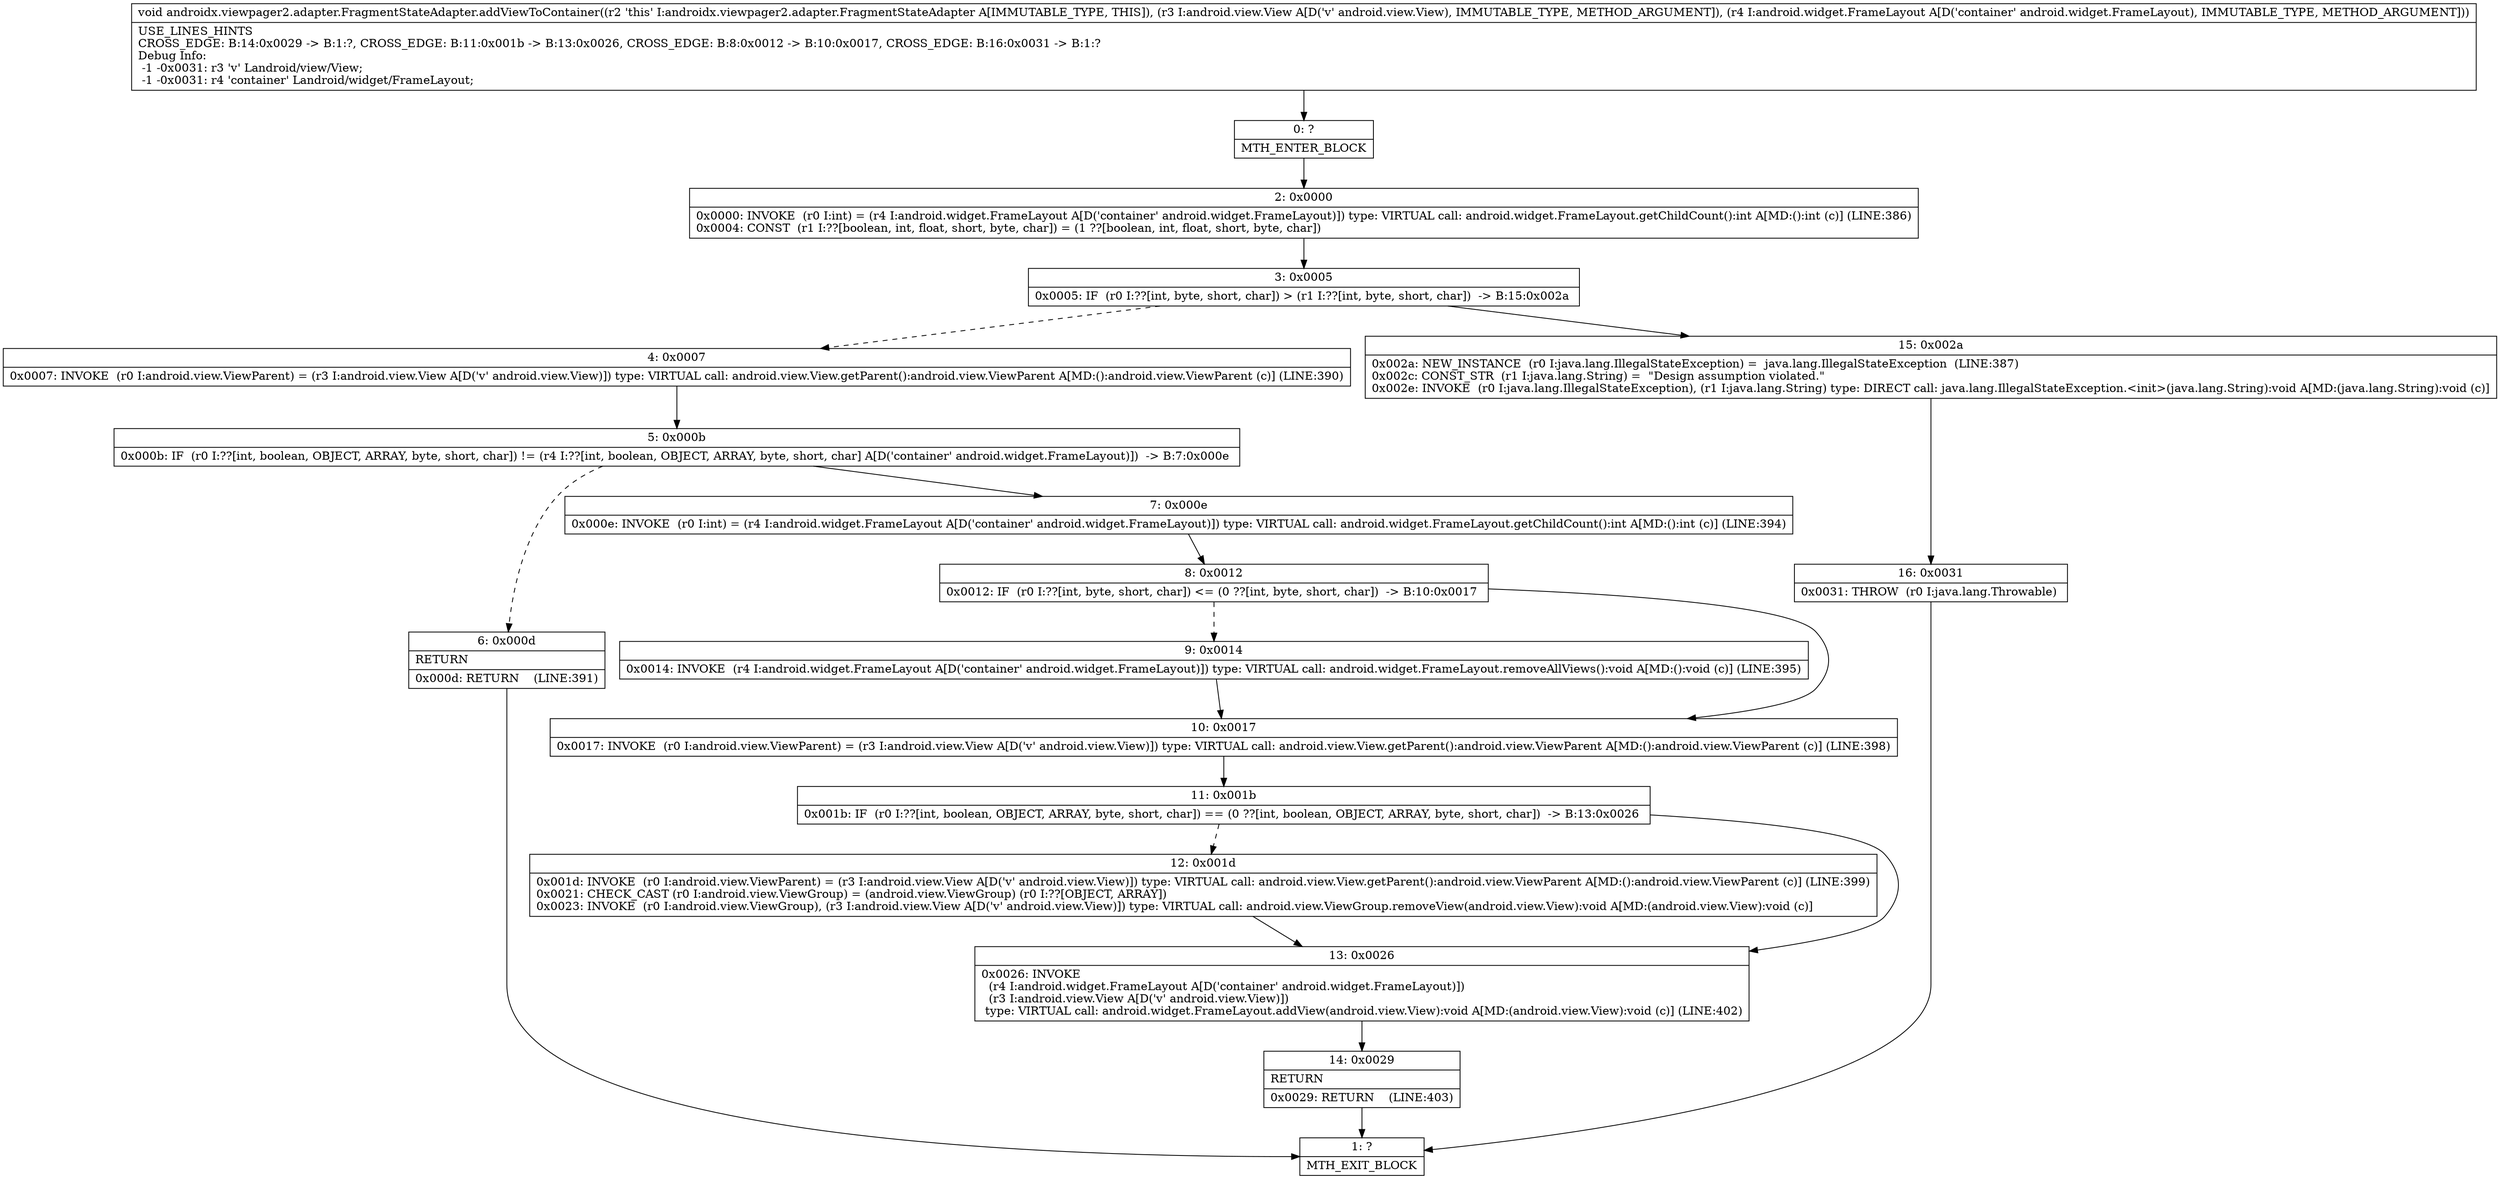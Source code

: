 digraph "CFG forandroidx.viewpager2.adapter.FragmentStateAdapter.addViewToContainer(Landroid\/view\/View;Landroid\/widget\/FrameLayout;)V" {
Node_0 [shape=record,label="{0\:\ ?|MTH_ENTER_BLOCK\l}"];
Node_2 [shape=record,label="{2\:\ 0x0000|0x0000: INVOKE  (r0 I:int) = (r4 I:android.widget.FrameLayout A[D('container' android.widget.FrameLayout)]) type: VIRTUAL call: android.widget.FrameLayout.getChildCount():int A[MD:():int (c)] (LINE:386)\l0x0004: CONST  (r1 I:??[boolean, int, float, short, byte, char]) = (1 ??[boolean, int, float, short, byte, char]) \l}"];
Node_3 [shape=record,label="{3\:\ 0x0005|0x0005: IF  (r0 I:??[int, byte, short, char]) \> (r1 I:??[int, byte, short, char])  \-\> B:15:0x002a \l}"];
Node_4 [shape=record,label="{4\:\ 0x0007|0x0007: INVOKE  (r0 I:android.view.ViewParent) = (r3 I:android.view.View A[D('v' android.view.View)]) type: VIRTUAL call: android.view.View.getParent():android.view.ViewParent A[MD:():android.view.ViewParent (c)] (LINE:390)\l}"];
Node_5 [shape=record,label="{5\:\ 0x000b|0x000b: IF  (r0 I:??[int, boolean, OBJECT, ARRAY, byte, short, char]) != (r4 I:??[int, boolean, OBJECT, ARRAY, byte, short, char] A[D('container' android.widget.FrameLayout)])  \-\> B:7:0x000e \l}"];
Node_6 [shape=record,label="{6\:\ 0x000d|RETURN\l|0x000d: RETURN    (LINE:391)\l}"];
Node_1 [shape=record,label="{1\:\ ?|MTH_EXIT_BLOCK\l}"];
Node_7 [shape=record,label="{7\:\ 0x000e|0x000e: INVOKE  (r0 I:int) = (r4 I:android.widget.FrameLayout A[D('container' android.widget.FrameLayout)]) type: VIRTUAL call: android.widget.FrameLayout.getChildCount():int A[MD:():int (c)] (LINE:394)\l}"];
Node_8 [shape=record,label="{8\:\ 0x0012|0x0012: IF  (r0 I:??[int, byte, short, char]) \<= (0 ??[int, byte, short, char])  \-\> B:10:0x0017 \l}"];
Node_9 [shape=record,label="{9\:\ 0x0014|0x0014: INVOKE  (r4 I:android.widget.FrameLayout A[D('container' android.widget.FrameLayout)]) type: VIRTUAL call: android.widget.FrameLayout.removeAllViews():void A[MD:():void (c)] (LINE:395)\l}"];
Node_10 [shape=record,label="{10\:\ 0x0017|0x0017: INVOKE  (r0 I:android.view.ViewParent) = (r3 I:android.view.View A[D('v' android.view.View)]) type: VIRTUAL call: android.view.View.getParent():android.view.ViewParent A[MD:():android.view.ViewParent (c)] (LINE:398)\l}"];
Node_11 [shape=record,label="{11\:\ 0x001b|0x001b: IF  (r0 I:??[int, boolean, OBJECT, ARRAY, byte, short, char]) == (0 ??[int, boolean, OBJECT, ARRAY, byte, short, char])  \-\> B:13:0x0026 \l}"];
Node_12 [shape=record,label="{12\:\ 0x001d|0x001d: INVOKE  (r0 I:android.view.ViewParent) = (r3 I:android.view.View A[D('v' android.view.View)]) type: VIRTUAL call: android.view.View.getParent():android.view.ViewParent A[MD:():android.view.ViewParent (c)] (LINE:399)\l0x0021: CHECK_CAST (r0 I:android.view.ViewGroup) = (android.view.ViewGroup) (r0 I:??[OBJECT, ARRAY]) \l0x0023: INVOKE  (r0 I:android.view.ViewGroup), (r3 I:android.view.View A[D('v' android.view.View)]) type: VIRTUAL call: android.view.ViewGroup.removeView(android.view.View):void A[MD:(android.view.View):void (c)]\l}"];
Node_13 [shape=record,label="{13\:\ 0x0026|0x0026: INVOKE  \l  (r4 I:android.widget.FrameLayout A[D('container' android.widget.FrameLayout)])\l  (r3 I:android.view.View A[D('v' android.view.View)])\l type: VIRTUAL call: android.widget.FrameLayout.addView(android.view.View):void A[MD:(android.view.View):void (c)] (LINE:402)\l}"];
Node_14 [shape=record,label="{14\:\ 0x0029|RETURN\l|0x0029: RETURN    (LINE:403)\l}"];
Node_15 [shape=record,label="{15\:\ 0x002a|0x002a: NEW_INSTANCE  (r0 I:java.lang.IllegalStateException) =  java.lang.IllegalStateException  (LINE:387)\l0x002c: CONST_STR  (r1 I:java.lang.String) =  \"Design assumption violated.\" \l0x002e: INVOKE  (r0 I:java.lang.IllegalStateException), (r1 I:java.lang.String) type: DIRECT call: java.lang.IllegalStateException.\<init\>(java.lang.String):void A[MD:(java.lang.String):void (c)]\l}"];
Node_16 [shape=record,label="{16\:\ 0x0031|0x0031: THROW  (r0 I:java.lang.Throwable) \l}"];
MethodNode[shape=record,label="{void androidx.viewpager2.adapter.FragmentStateAdapter.addViewToContainer((r2 'this' I:androidx.viewpager2.adapter.FragmentStateAdapter A[IMMUTABLE_TYPE, THIS]), (r3 I:android.view.View A[D('v' android.view.View), IMMUTABLE_TYPE, METHOD_ARGUMENT]), (r4 I:android.widget.FrameLayout A[D('container' android.widget.FrameLayout), IMMUTABLE_TYPE, METHOD_ARGUMENT]))  | USE_LINES_HINTS\lCROSS_EDGE: B:14:0x0029 \-\> B:1:?, CROSS_EDGE: B:11:0x001b \-\> B:13:0x0026, CROSS_EDGE: B:8:0x0012 \-\> B:10:0x0017, CROSS_EDGE: B:16:0x0031 \-\> B:1:?\lDebug Info:\l  \-1 \-0x0031: r3 'v' Landroid\/view\/View;\l  \-1 \-0x0031: r4 'container' Landroid\/widget\/FrameLayout;\l}"];
MethodNode -> Node_0;Node_0 -> Node_2;
Node_2 -> Node_3;
Node_3 -> Node_4[style=dashed];
Node_3 -> Node_15;
Node_4 -> Node_5;
Node_5 -> Node_6[style=dashed];
Node_5 -> Node_7;
Node_6 -> Node_1;
Node_7 -> Node_8;
Node_8 -> Node_9[style=dashed];
Node_8 -> Node_10;
Node_9 -> Node_10;
Node_10 -> Node_11;
Node_11 -> Node_12[style=dashed];
Node_11 -> Node_13;
Node_12 -> Node_13;
Node_13 -> Node_14;
Node_14 -> Node_1;
Node_15 -> Node_16;
Node_16 -> Node_1;
}

